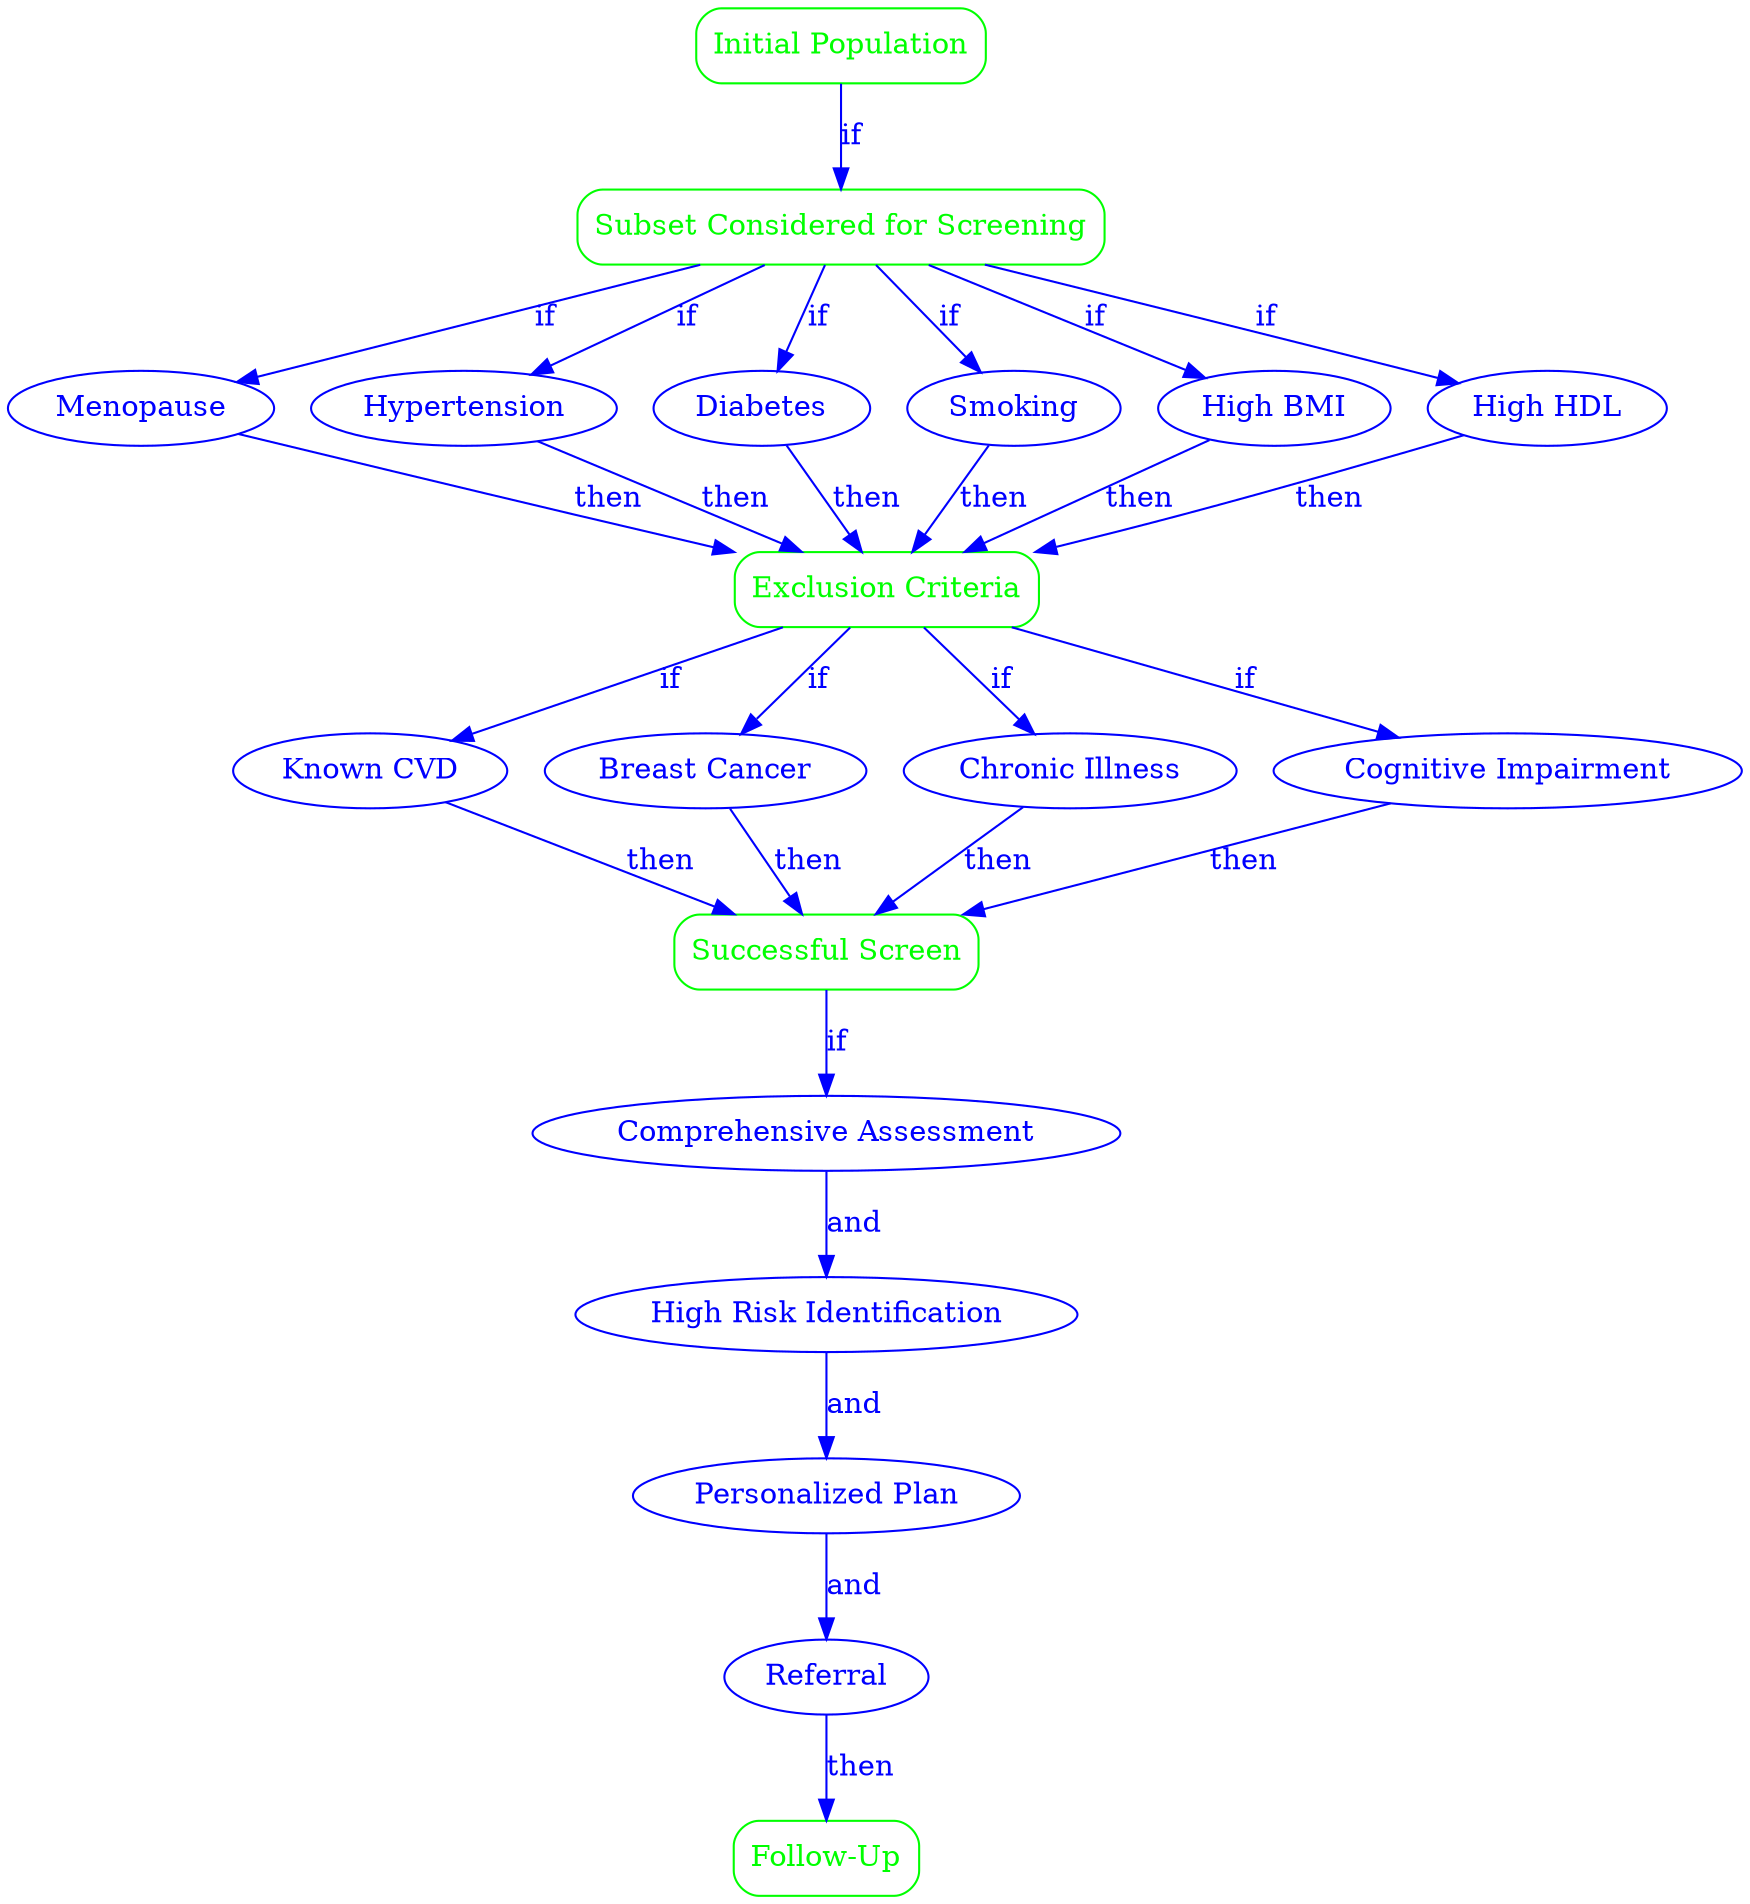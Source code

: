 digraph CVD_Risk_Evaluation {
    rankdir=TB;

    // Population nodes
    InitialPopulation [label="Initial Population" shape=box style=rounded color=green fontcolor=green comment="Women aged 40-75 years who are visiting a primary care clinic for routine health assessments"];
    SubsetScreening [label="Subset Considered for Screening" shape=box style=rounded color=green fontcolor=green comment="Women within the initial population who meet specific criteria"];
    ExclusionCriteria [label="Exclusion Criteria" shape=box style=rounded color=green fontcolor=green comment="Women who meet any exclusion criteria"];
    SuccessfulScreen [label="Successful Screen" shape=box style=rounded color=green fontcolor=green comment="Women who have undergone comprehensive assessment and identified as high risk"];
    FollowUp [label="Follow-Up" shape=box style=rounded color=green fontcolor=green comment="Annual reassessment and continuous monitoring for high-risk women"];

    // Criterion nodes
    Menopause [label="Menopause" shape=ellipse color=blue fontcolor=blue comment="Women who have entered menopause"];
    Hypertension [label="Hypertension" shape=ellipse color=blue fontcolor=blue comment="History of hypertension"];
    Diabetes [label="Diabetes" shape=ellipse color=blue fontcolor=blue comment="History of diabetes mellitus"];
    Smoking [label="Smoking" shape=ellipse color=blue fontcolor=blue comment="History of smoking"];
    HighBMI [label="High BMI" shape=ellipse color=blue fontcolor=blue comment="BMI greater than 25"];
    HighHDL [label="High HDL" shape=ellipse color=blue fontcolor=blue comment="High HDL cholesterol levels"];
    KnownCVD [label="Known CVD" shape=ellipse color=blue fontcolor=blue comment="Known history of cardiovascular disease"];
    BreastCancer [label="Breast Cancer" shape=ellipse color=blue fontcolor=blue comment="Currently undergoing treatment for breast cancer"];
    ChronicIllness [label="Chronic Illness" shape=ellipse color=blue fontcolor=blue comment="Severe chronic illnesses limiting life expectancy to less than 1 year"];
    CognitiveImpairment [label="Cognitive Impairment" shape=ellipse color=blue fontcolor=blue comment="Cognitive impairments preventing informed consent"];
    ComprehensiveAssessment [label="Comprehensive Assessment" shape=ellipse color=blue fontcolor=blue comment="Comprehensive assessment of all risk factors"];
    HighRiskIdentification [label="High Risk Identification" shape=ellipse color=blue fontcolor=blue comment="Identification of women at high risk for CVD"];
    PersonalizedPlan [label="Personalized Plan" shape=ellipse color=blue fontcolor=blue comment="Development of a personalized risk management plan"];
    Referral [label="Referral" shape=ellipse color=blue fontcolor=blue comment="Referral to a cardiologist or specialist if necessary"];

    // Edges
    InitialPopulation -> SubsetScreening [label="if" color=blue fontcolor=blue];
    SubsetScreening -> Menopause [label="if" color=blue fontcolor=blue];
    SubsetScreening -> Hypertension [label="if" color=blue fontcolor=blue];
    SubsetScreening -> Diabetes [label="if" color=blue fontcolor=blue];
    SubsetScreening -> Smoking [label="if" color=blue fontcolor=blue];
    SubsetScreening -> HighBMI [label="if" color=blue fontcolor=blue];
    SubsetScreening -> HighHDL [label="if" color=blue fontcolor=blue];
    Menopause -> ExclusionCriteria [label="then" color=blue fontcolor=blue];
    Hypertension -> ExclusionCriteria [label="then" color=blue fontcolor=blue];
    Diabetes -> ExclusionCriteria [label="then" color=blue fontcolor=blue];
    Smoking -> ExclusionCriteria [label="then" color=blue fontcolor=blue];
    HighBMI -> ExclusionCriteria [label="then" color=blue fontcolor=blue];
    HighHDL -> ExclusionCriteria [label="then" color=blue fontcolor=blue];
    ExclusionCriteria -> KnownCVD [label="if" color=blue fontcolor=blue];
    ExclusionCriteria -> BreastCancer [label="if" color=blue fontcolor=blue];
    ExclusionCriteria -> ChronicIllness [label="if" color=blue fontcolor=blue];
    ExclusionCriteria -> CognitiveImpairment [label="if" color=blue fontcolor=blue];
    KnownCVD -> SuccessfulScreen [label="then" color=blue fontcolor=blue];
    BreastCancer -> SuccessfulScreen [label="then" color=blue fontcolor=blue];
    ChronicIllness -> SuccessfulScreen [label="then" color=blue fontcolor=blue];
    CognitiveImpairment -> SuccessfulScreen [label="then" color=blue fontcolor=blue];
    SuccessfulScreen -> ComprehensiveAssessment [label="if" color=blue fontcolor=blue];
    ComprehensiveAssessment -> HighRiskIdentification [label="and" color=blue fontcolor=blue];
    HighRiskIdentification -> PersonalizedPlan [label="and" color=blue fontcolor=blue];
    PersonalizedPlan -> Referral [label="and" color=blue fontcolor=blue];
    Referral -> FollowUp [label="then" color=blue fontcolor=blue];
}